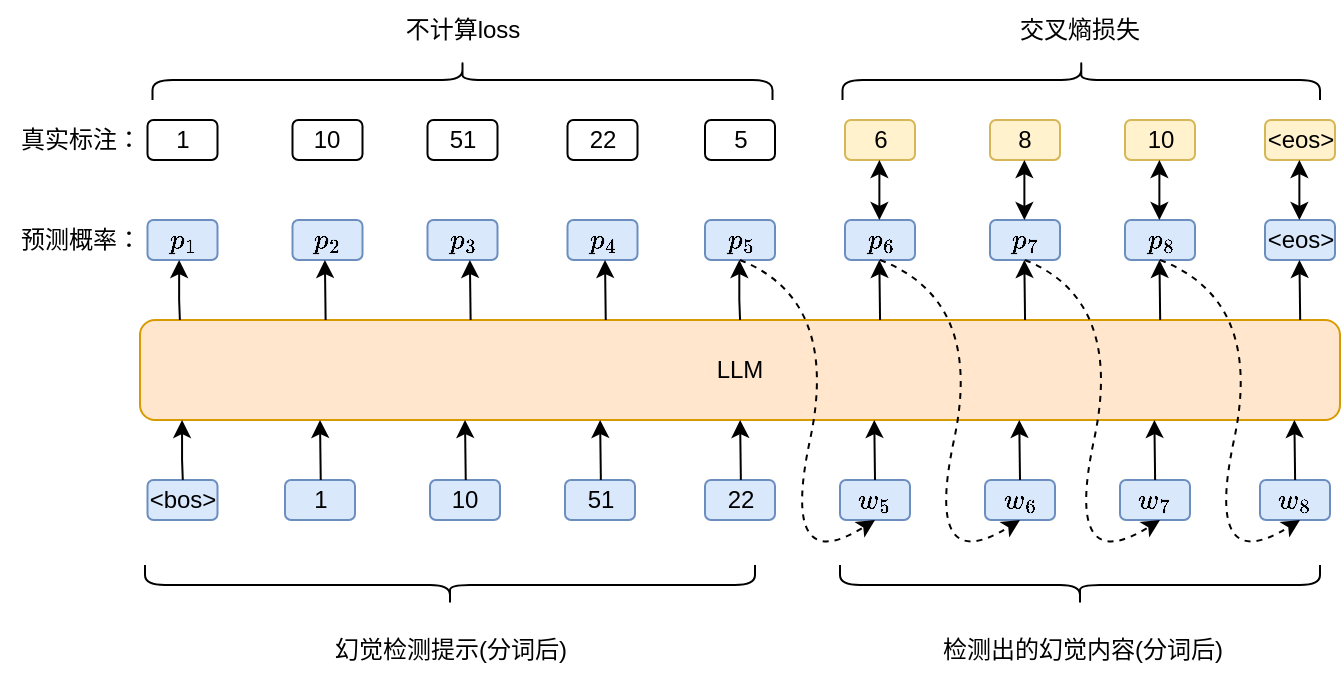 <mxfile version="24.2.0" type="github">
  <diagram name="第 1 页" id="bD0ZjHLVfbpInLHWtYOu">
    <mxGraphModel dx="909" dy="518" grid="1" gridSize="10" guides="1" tooltips="1" connect="1" arrows="1" fold="1" page="1" pageScale="1" pageWidth="827" pageHeight="1169" math="1" shadow="0">
      <root>
        <mxCell id="0" />
        <mxCell id="1" parent="0" />
        <mxCell id="DEMM_gKEzrEi_v6ik8aX-4" value="LLM" style="rounded=1;whiteSpace=wrap;html=1;fillColor=#ffe6cc;strokeColor=#d79b00;" vertex="1" parent="1">
          <mxGeometry x="120" y="315" width="600" height="50" as="geometry" />
        </mxCell>
        <mxCell id="DEMM_gKEzrEi_v6ik8aX-9" value="检测出的幻觉内容(分词后)" style="text;html=1;align=center;verticalAlign=middle;resizable=0;points=[];autosize=1;strokeColor=none;fillColor=none;" vertex="1" parent="1">
          <mxGeometry x="510.63" y="465" width="160" height="30" as="geometry" />
        </mxCell>
        <mxCell id="DEMM_gKEzrEi_v6ik8aX-12" value="&amp;lt;bos&amp;gt;" style="rounded=1;whiteSpace=wrap;html=1;fillColor=#dae8fc;strokeColor=#6c8ebf;" vertex="1" parent="1">
          <mxGeometry x="123.75" y="395" width="35" height="20" as="geometry" />
        </mxCell>
        <mxCell id="DEMM_gKEzrEi_v6ik8aX-13" value="`w_5`" style="rounded=1;whiteSpace=wrap;html=1;fillColor=#dae8fc;strokeColor=#6c8ebf;" vertex="1" parent="1">
          <mxGeometry x="470" y="395" width="35" height="20" as="geometry" />
        </mxCell>
        <mxCell id="DEMM_gKEzrEi_v6ik8aX-14" value="`w_6`" style="rounded=1;whiteSpace=wrap;html=1;fillColor=#dae8fc;strokeColor=#6c8ebf;" vertex="1" parent="1">
          <mxGeometry x="542.5" y="395" width="35" height="20" as="geometry" />
        </mxCell>
        <mxCell id="DEMM_gKEzrEi_v6ik8aX-15" value="`w_7`" style="rounded=1;whiteSpace=wrap;html=1;fillColor=#dae8fc;strokeColor=#6c8ebf;" vertex="1" parent="1">
          <mxGeometry x="610" y="395" width="35" height="20" as="geometry" />
        </mxCell>
        <mxCell id="DEMM_gKEzrEi_v6ik8aX-17" value="`w_8`" style="rounded=1;whiteSpace=wrap;html=1;fillColor=#dae8fc;strokeColor=#6c8ebf;" vertex="1" parent="1">
          <mxGeometry x="680" y="395" width="35" height="20" as="geometry" />
        </mxCell>
        <mxCell id="DEMM_gKEzrEi_v6ik8aX-20" value="`p_5`" style="rounded=1;whiteSpace=wrap;html=1;fillColor=#dae8fc;strokeColor=#6c8ebf;" vertex="1" parent="1">
          <mxGeometry x="402.5" y="265" width="35" height="20" as="geometry" />
        </mxCell>
        <mxCell id="DEMM_gKEzrEi_v6ik8aX-21" value="`p_6`" style="rounded=1;whiteSpace=wrap;html=1;fillColor=#dae8fc;strokeColor=#6c8ebf;" vertex="1" parent="1">
          <mxGeometry x="472.5" y="265" width="35" height="20" as="geometry" />
        </mxCell>
        <mxCell id="DEMM_gKEzrEi_v6ik8aX-22" value="`p_7`" style="rounded=1;whiteSpace=wrap;html=1;fillColor=#dae8fc;strokeColor=#6c8ebf;" vertex="1" parent="1">
          <mxGeometry x="545" y="265" width="35" height="20" as="geometry" />
        </mxCell>
        <mxCell id="DEMM_gKEzrEi_v6ik8aX-23" value="&amp;lt;eos&amp;gt;" style="rounded=1;whiteSpace=wrap;html=1;fillColor=#dae8fc;strokeColor=#6c8ebf;" vertex="1" parent="1">
          <mxGeometry x="682.5" y="265" width="35" height="20" as="geometry" />
        </mxCell>
        <mxCell id="DEMM_gKEzrEi_v6ik8aX-24" value="`p_8`" style="rounded=1;whiteSpace=wrap;html=1;fillColor=#dae8fc;strokeColor=#6c8ebf;" vertex="1" parent="1">
          <mxGeometry x="612.5" y="265" width="35" height="20" as="geometry" />
        </mxCell>
        <mxCell id="DEMM_gKEzrEi_v6ik8aX-26" value="" style="endArrow=classic;html=1;rounded=0;" edge="1" parent="1">
          <mxGeometry width="50" height="50" relative="1" as="geometry">
            <mxPoint x="141.4" y="395" as="sourcePoint" />
            <mxPoint x="141.03" y="365" as="targetPoint" />
            <Array as="points">
              <mxPoint x="141.03" y="385" />
            </Array>
          </mxGeometry>
        </mxCell>
        <mxCell id="DEMM_gKEzrEi_v6ik8aX-27" value="" style="endArrow=classic;html=1;rounded=0;" edge="1" parent="1">
          <mxGeometry width="50" height="50" relative="1" as="geometry">
            <mxPoint x="487.5" y="395" as="sourcePoint" />
            <mxPoint x="487.13" y="365" as="targetPoint" />
          </mxGeometry>
        </mxCell>
        <mxCell id="DEMM_gKEzrEi_v6ik8aX-28" value="" style="endArrow=classic;html=1;rounded=0;" edge="1" parent="1">
          <mxGeometry width="50" height="50" relative="1" as="geometry">
            <mxPoint x="560" y="395" as="sourcePoint" />
            <mxPoint x="559.63" y="365" as="targetPoint" />
          </mxGeometry>
        </mxCell>
        <mxCell id="DEMM_gKEzrEi_v6ik8aX-30" value="" style="endArrow=classic;html=1;rounded=0;" edge="1" parent="1">
          <mxGeometry width="50" height="50" relative="1" as="geometry">
            <mxPoint x="627.56" y="395" as="sourcePoint" />
            <mxPoint x="627.19" y="365" as="targetPoint" />
          </mxGeometry>
        </mxCell>
        <mxCell id="DEMM_gKEzrEi_v6ik8aX-31" value="" style="endArrow=classic;html=1;rounded=0;" edge="1" parent="1">
          <mxGeometry width="50" height="50" relative="1" as="geometry">
            <mxPoint x="697.56" y="395" as="sourcePoint" />
            <mxPoint x="697.19" y="365" as="targetPoint" />
          </mxGeometry>
        </mxCell>
        <mxCell id="DEMM_gKEzrEi_v6ik8aX-34" value="" style="curved=1;endArrow=classic;html=1;rounded=0;strokeColor=default;dashed=1;exitX=0.5;exitY=1;exitDx=0;exitDy=0;entryX=0.5;entryY=1;entryDx=0;entryDy=0;" edge="1" parent="1" source="DEMM_gKEzrEi_v6ik8aX-20" target="DEMM_gKEzrEi_v6ik8aX-13">
          <mxGeometry width="50" height="50" relative="1" as="geometry">
            <mxPoint x="320" y="375" as="sourcePoint" />
            <mxPoint x="370" y="325" as="targetPoint" />
            <Array as="points">
              <mxPoint x="470" y="305" />
              <mxPoint x="440" y="445" />
            </Array>
          </mxGeometry>
        </mxCell>
        <mxCell id="DEMM_gKEzrEi_v6ik8aX-35" value="" style="curved=1;endArrow=classic;html=1;rounded=0;strokeColor=default;dashed=1;exitX=0.5;exitY=1;exitDx=0;exitDy=0;entryX=0.5;entryY=1;entryDx=0;entryDy=0;" edge="1" parent="1" source="DEMM_gKEzrEi_v6ik8aX-21">
          <mxGeometry width="50" height="50" relative="1" as="geometry">
            <mxPoint x="490" y="291" as="sourcePoint" />
            <mxPoint x="560" y="415" as="targetPoint" />
            <Array as="points">
              <mxPoint x="542" y="305" />
              <mxPoint x="512" y="445" />
            </Array>
          </mxGeometry>
        </mxCell>
        <mxCell id="DEMM_gKEzrEi_v6ik8aX-36" value="" style="curved=1;endArrow=classic;html=1;rounded=0;strokeColor=default;dashed=1;exitX=0.5;exitY=1;exitDx=0;exitDy=0;entryX=0.5;entryY=1;entryDx=0;entryDy=0;" edge="1" parent="1" source="DEMM_gKEzrEi_v6ik8aX-22">
          <mxGeometry width="50" height="50" relative="1" as="geometry">
            <mxPoint x="560" y="291" as="sourcePoint" />
            <mxPoint x="630" y="415" as="targetPoint" />
            <Array as="points">
              <mxPoint x="612" y="305" />
              <mxPoint x="582" y="445" />
            </Array>
          </mxGeometry>
        </mxCell>
        <mxCell id="DEMM_gKEzrEi_v6ik8aX-37" value="" style="curved=1;endArrow=classic;html=1;rounded=0;strokeColor=default;dashed=1;exitX=0.5;exitY=1;exitDx=0;exitDy=0;entryX=0.5;entryY=1;entryDx=0;entryDy=0;" edge="1" parent="1" source="DEMM_gKEzrEi_v6ik8aX-24">
          <mxGeometry width="50" height="50" relative="1" as="geometry">
            <mxPoint x="630" y="291" as="sourcePoint" />
            <mxPoint x="700" y="415" as="targetPoint" />
            <Array as="points">
              <mxPoint x="682" y="305" />
              <mxPoint x="652" y="445" />
            </Array>
          </mxGeometry>
        </mxCell>
        <mxCell id="DEMM_gKEzrEi_v6ik8aX-38" value="" style="endArrow=classic;html=1;rounded=0;" edge="1" parent="1">
          <mxGeometry width="50" height="50" relative="1" as="geometry">
            <mxPoint x="420.03" y="315" as="sourcePoint" />
            <mxPoint x="419.66" y="285" as="targetPoint" />
            <Array as="points">
              <mxPoint x="419.66" y="305" />
            </Array>
          </mxGeometry>
        </mxCell>
        <mxCell id="DEMM_gKEzrEi_v6ik8aX-39" value="" style="endArrow=classic;html=1;rounded=0;" edge="1" parent="1">
          <mxGeometry width="50" height="50" relative="1" as="geometry">
            <mxPoint x="490.03" y="315" as="sourcePoint" />
            <mxPoint x="489.66" y="285" as="targetPoint" />
          </mxGeometry>
        </mxCell>
        <mxCell id="DEMM_gKEzrEi_v6ik8aX-40" value="" style="endArrow=classic;html=1;rounded=0;" edge="1" parent="1">
          <mxGeometry width="50" height="50" relative="1" as="geometry">
            <mxPoint x="562.53" y="315" as="sourcePoint" />
            <mxPoint x="562.16" y="285" as="targetPoint" />
          </mxGeometry>
        </mxCell>
        <mxCell id="DEMM_gKEzrEi_v6ik8aX-41" value="" style="endArrow=classic;html=1;rounded=0;" edge="1" parent="1">
          <mxGeometry width="50" height="50" relative="1" as="geometry">
            <mxPoint x="630.09" y="315" as="sourcePoint" />
            <mxPoint x="629.72" y="285" as="targetPoint" />
          </mxGeometry>
        </mxCell>
        <mxCell id="DEMM_gKEzrEi_v6ik8aX-42" value="" style="endArrow=classic;html=1;rounded=0;" edge="1" parent="1">
          <mxGeometry width="50" height="50" relative="1" as="geometry">
            <mxPoint x="700.09" y="315" as="sourcePoint" />
            <mxPoint x="699.72" y="285" as="targetPoint" />
          </mxGeometry>
        </mxCell>
        <mxCell id="DEMM_gKEzrEi_v6ik8aX-45" value="6" style="rounded=1;whiteSpace=wrap;html=1;fillColor=#fff2cc;strokeColor=#d6b656;" vertex="1" parent="1">
          <mxGeometry x="472.5" y="215" width="35" height="20" as="geometry" />
        </mxCell>
        <mxCell id="DEMM_gKEzrEi_v6ik8aX-46" value="8" style="rounded=1;whiteSpace=wrap;html=1;fillColor=#fff2cc;strokeColor=#d6b656;" vertex="1" parent="1">
          <mxGeometry x="545" y="215" width="35" height="20" as="geometry" />
        </mxCell>
        <mxCell id="DEMM_gKEzrEi_v6ik8aX-47" value="&amp;lt;eos&amp;gt;" style="rounded=1;whiteSpace=wrap;html=1;fillColor=#fff2cc;strokeColor=#d6b656;" vertex="1" parent="1">
          <mxGeometry x="682.5" y="215" width="35" height="20" as="geometry" />
        </mxCell>
        <mxCell id="DEMM_gKEzrEi_v6ik8aX-48" value="10" style="rounded=1;whiteSpace=wrap;html=1;fillColor=#fff2cc;strokeColor=#d6b656;" vertex="1" parent="1">
          <mxGeometry x="612.5" y="215" width="35" height="20" as="geometry" />
        </mxCell>
        <mxCell id="DEMM_gKEzrEi_v6ik8aX-50" value="" style="endArrow=classic;startArrow=classic;html=1;rounded=0;entryX=0.5;entryY=1;entryDx=0;entryDy=0;exitX=0.5;exitY=0;exitDx=0;exitDy=0;" edge="1" parent="1">
          <mxGeometry width="50" height="50" relative="1" as="geometry">
            <mxPoint x="489.69" y="265" as="sourcePoint" />
            <mxPoint x="489.69" y="235" as="targetPoint" />
          </mxGeometry>
        </mxCell>
        <mxCell id="DEMM_gKEzrEi_v6ik8aX-51" value="" style="endArrow=classic;startArrow=classic;html=1;rounded=0;entryX=0.5;entryY=1;entryDx=0;entryDy=0;exitX=0.5;exitY=0;exitDx=0;exitDy=0;" edge="1" parent="1">
          <mxGeometry width="50" height="50" relative="1" as="geometry">
            <mxPoint x="562.19" y="265" as="sourcePoint" />
            <mxPoint x="562.19" y="235" as="targetPoint" />
          </mxGeometry>
        </mxCell>
        <mxCell id="DEMM_gKEzrEi_v6ik8aX-52" value="" style="endArrow=classic;startArrow=classic;html=1;rounded=0;entryX=0.5;entryY=1;entryDx=0;entryDy=0;exitX=0.5;exitY=0;exitDx=0;exitDy=0;" edge="1" parent="1">
          <mxGeometry width="50" height="50" relative="1" as="geometry">
            <mxPoint x="629.69" y="265" as="sourcePoint" />
            <mxPoint x="629.69" y="235" as="targetPoint" />
          </mxGeometry>
        </mxCell>
        <mxCell id="DEMM_gKEzrEi_v6ik8aX-53" value="" style="endArrow=classic;startArrow=classic;html=1;rounded=0;entryX=0.5;entryY=1;entryDx=0;entryDy=0;exitX=0.5;exitY=0;exitDx=0;exitDy=0;" edge="1" parent="1">
          <mxGeometry width="50" height="50" relative="1" as="geometry">
            <mxPoint x="699.69" y="265" as="sourcePoint" />
            <mxPoint x="699.69" y="235" as="targetPoint" />
          </mxGeometry>
        </mxCell>
        <mxCell id="DEMM_gKEzrEi_v6ik8aX-56" value="交叉熵损失" style="text;html=1;align=center;verticalAlign=middle;whiteSpace=wrap;rounded=0;" vertex="1" parent="1">
          <mxGeometry x="555" y="155" width="70" height="30" as="geometry" />
        </mxCell>
        <mxCell id="DEMM_gKEzrEi_v6ik8aX-58" value="" style="shape=curlyBracket;whiteSpace=wrap;html=1;rounded=1;flipH=1;labelPosition=right;verticalLabelPosition=middle;align=left;verticalAlign=middle;rotation=-90;" vertex="1" parent="1">
          <mxGeometry x="580.63" y="75.63" width="20" height="238.75" as="geometry" />
        </mxCell>
        <mxCell id="DEMM_gKEzrEi_v6ik8aX-59" value="1" style="rounded=1;whiteSpace=wrap;html=1;fillColor=#dae8fc;strokeColor=#6c8ebf;" vertex="1" parent="1">
          <mxGeometry x="192.5" y="395" width="35" height="20" as="geometry" />
        </mxCell>
        <mxCell id="DEMM_gKEzrEi_v6ik8aX-60" value="10" style="rounded=1;whiteSpace=wrap;html=1;fillColor=#dae8fc;strokeColor=#6c8ebf;" vertex="1" parent="1">
          <mxGeometry x="265" y="395" width="35" height="20" as="geometry" />
        </mxCell>
        <mxCell id="DEMM_gKEzrEi_v6ik8aX-61" value="51" style="rounded=1;whiteSpace=wrap;html=1;fillColor=#dae8fc;strokeColor=#6c8ebf;" vertex="1" parent="1">
          <mxGeometry x="332.5" y="395" width="35" height="20" as="geometry" />
        </mxCell>
        <mxCell id="DEMM_gKEzrEi_v6ik8aX-62" value="22" style="rounded=1;whiteSpace=wrap;html=1;fillColor=#dae8fc;strokeColor=#6c8ebf;" vertex="1" parent="1">
          <mxGeometry x="402.5" y="395" width="35" height="20" as="geometry" />
        </mxCell>
        <mxCell id="DEMM_gKEzrEi_v6ik8aX-63" value="" style="endArrow=classic;html=1;rounded=0;" edge="1" parent="1">
          <mxGeometry width="50" height="50" relative="1" as="geometry">
            <mxPoint x="210.37" y="395" as="sourcePoint" />
            <mxPoint x="210" y="365" as="targetPoint" />
          </mxGeometry>
        </mxCell>
        <mxCell id="DEMM_gKEzrEi_v6ik8aX-64" value="" style="endArrow=classic;html=1;rounded=0;" edge="1" parent="1">
          <mxGeometry width="50" height="50" relative="1" as="geometry">
            <mxPoint x="282.87" y="395" as="sourcePoint" />
            <mxPoint x="282.5" y="365" as="targetPoint" />
          </mxGeometry>
        </mxCell>
        <mxCell id="DEMM_gKEzrEi_v6ik8aX-65" value="" style="endArrow=classic;html=1;rounded=0;" edge="1" parent="1">
          <mxGeometry width="50" height="50" relative="1" as="geometry">
            <mxPoint x="350.43" y="395" as="sourcePoint" />
            <mxPoint x="350.06" y="365" as="targetPoint" />
          </mxGeometry>
        </mxCell>
        <mxCell id="DEMM_gKEzrEi_v6ik8aX-66" value="" style="endArrow=classic;html=1;rounded=0;" edge="1" parent="1">
          <mxGeometry width="50" height="50" relative="1" as="geometry">
            <mxPoint x="420.43" y="395" as="sourcePoint" />
            <mxPoint x="420.06" y="365" as="targetPoint" />
          </mxGeometry>
        </mxCell>
        <mxCell id="DEMM_gKEzrEi_v6ik8aX-68" value="幻觉检测提示(分词后)" style="text;html=1;align=center;verticalAlign=middle;resizable=0;points=[];autosize=1;strokeColor=none;fillColor=none;" vertex="1" parent="1">
          <mxGeometry x="205" y="465" width="140" height="30" as="geometry" />
        </mxCell>
        <mxCell id="DEMM_gKEzrEi_v6ik8aX-69" value="" style="shape=curlyBracket;whiteSpace=wrap;html=1;rounded=1;labelPosition=left;verticalLabelPosition=middle;align=right;verticalAlign=middle;rotation=-90;" vertex="1" parent="1">
          <mxGeometry x="265" y="295" width="20" height="305" as="geometry" />
        </mxCell>
        <mxCell id="DEMM_gKEzrEi_v6ik8aX-71" value="" style="shape=curlyBracket;whiteSpace=wrap;html=1;rounded=1;labelPosition=left;verticalLabelPosition=middle;align=right;verticalAlign=middle;rotation=-90;" vertex="1" parent="1">
          <mxGeometry x="580" y="327.5" width="20" height="240" as="geometry" />
        </mxCell>
        <mxCell id="DEMM_gKEzrEi_v6ik8aX-72" value="真实标注：" style="text;html=1;align=center;verticalAlign=middle;resizable=0;points=[];autosize=1;strokeColor=none;fillColor=none;" vertex="1" parent="1">
          <mxGeometry x="50" y="210" width="80" height="30" as="geometry" />
        </mxCell>
        <mxCell id="DEMM_gKEzrEi_v6ik8aX-75" value="`p_1`" style="rounded=1;whiteSpace=wrap;html=1;fillColor=#dae8fc;strokeColor=#6c8ebf;" vertex="1" parent="1">
          <mxGeometry x="123.75" y="265" width="35" height="20" as="geometry" />
        </mxCell>
        <mxCell id="DEMM_gKEzrEi_v6ik8aX-76" value="`p_2`" style="rounded=1;whiteSpace=wrap;html=1;fillColor=#dae8fc;strokeColor=#6c8ebf;" vertex="1" parent="1">
          <mxGeometry x="196.25" y="265" width="35" height="20" as="geometry" />
        </mxCell>
        <mxCell id="DEMM_gKEzrEi_v6ik8aX-77" value="`p_3`" style="rounded=1;whiteSpace=wrap;html=1;fillColor=#dae8fc;strokeColor=#6c8ebf;" vertex="1" parent="1">
          <mxGeometry x="263.75" y="265" width="35" height="20" as="geometry" />
        </mxCell>
        <mxCell id="DEMM_gKEzrEi_v6ik8aX-78" value="`p_4`" style="rounded=1;whiteSpace=wrap;html=1;fillColor=#dae8fc;strokeColor=#6c8ebf;" vertex="1" parent="1">
          <mxGeometry x="333.75" y="265" width="35" height="20" as="geometry" />
        </mxCell>
        <mxCell id="DEMM_gKEzrEi_v6ik8aX-84" value="" style="endArrow=classic;html=1;rounded=0;" edge="1" parent="1">
          <mxGeometry width="50" height="50" relative="1" as="geometry">
            <mxPoint x="139.94" y="315" as="sourcePoint" />
            <mxPoint x="139.57" y="285" as="targetPoint" />
            <Array as="points">
              <mxPoint x="139.57" y="305" />
            </Array>
          </mxGeometry>
        </mxCell>
        <mxCell id="DEMM_gKEzrEi_v6ik8aX-85" value="" style="endArrow=classic;html=1;rounded=0;" edge="1" parent="1">
          <mxGeometry width="50" height="50" relative="1" as="geometry">
            <mxPoint x="212.81" y="315" as="sourcePoint" />
            <mxPoint x="212.44" y="285" as="targetPoint" />
          </mxGeometry>
        </mxCell>
        <mxCell id="DEMM_gKEzrEi_v6ik8aX-86" value="" style="endArrow=classic;html=1;rounded=0;" edge="1" parent="1">
          <mxGeometry width="50" height="50" relative="1" as="geometry">
            <mxPoint x="285.31" y="315" as="sourcePoint" />
            <mxPoint x="284.94" y="285" as="targetPoint" />
          </mxGeometry>
        </mxCell>
        <mxCell id="DEMM_gKEzrEi_v6ik8aX-87" value="" style="endArrow=classic;html=1;rounded=0;" edge="1" parent="1">
          <mxGeometry width="50" height="50" relative="1" as="geometry">
            <mxPoint x="352.87" y="315" as="sourcePoint" />
            <mxPoint x="352.5" y="285" as="targetPoint" />
          </mxGeometry>
        </mxCell>
        <mxCell id="DEMM_gKEzrEi_v6ik8aX-93" value="1" style="rounded=1;whiteSpace=wrap;html=1;" vertex="1" parent="1">
          <mxGeometry x="123.75" y="215" width="35" height="20" as="geometry" />
        </mxCell>
        <mxCell id="DEMM_gKEzrEi_v6ik8aX-94" value="10" style="rounded=1;whiteSpace=wrap;html=1;" vertex="1" parent="1">
          <mxGeometry x="196.25" y="215" width="35" height="20" as="geometry" />
        </mxCell>
        <mxCell id="DEMM_gKEzrEi_v6ik8aX-95" value="51" style="rounded=1;whiteSpace=wrap;html=1;" vertex="1" parent="1">
          <mxGeometry x="263.75" y="215" width="35" height="20" as="geometry" />
        </mxCell>
        <mxCell id="DEMM_gKEzrEi_v6ik8aX-96" value="22" style="rounded=1;whiteSpace=wrap;html=1;" vertex="1" parent="1">
          <mxGeometry x="333.75" y="215" width="35" height="20" as="geometry" />
        </mxCell>
        <mxCell id="DEMM_gKEzrEi_v6ik8aX-97" value="5" style="rounded=1;whiteSpace=wrap;html=1;" vertex="1" parent="1">
          <mxGeometry x="402.5" y="215" width="35" height="20" as="geometry" />
        </mxCell>
        <mxCell id="DEMM_gKEzrEi_v6ik8aX-98" value="" style="shape=curlyBracket;whiteSpace=wrap;html=1;rounded=1;flipH=1;labelPosition=right;verticalLabelPosition=middle;align=left;verticalAlign=middle;rotation=-90;" vertex="1" parent="1">
          <mxGeometry x="271.25" y="40" width="20" height="310" as="geometry" />
        </mxCell>
        <mxCell id="DEMM_gKEzrEi_v6ik8aX-102" value="不计算loss" style="text;html=1;align=center;verticalAlign=middle;resizable=0;points=[];autosize=1;strokeColor=none;fillColor=none;" vertex="1" parent="1">
          <mxGeometry x="241.25" y="155" width="80" height="30" as="geometry" />
        </mxCell>
        <mxCell id="DEMM_gKEzrEi_v6ik8aX-103" value="预测概率：" style="text;html=1;align=center;verticalAlign=middle;resizable=0;points=[];autosize=1;strokeColor=none;fillColor=none;" vertex="1" parent="1">
          <mxGeometry x="50" y="260" width="80" height="30" as="geometry" />
        </mxCell>
      </root>
    </mxGraphModel>
  </diagram>
</mxfile>
